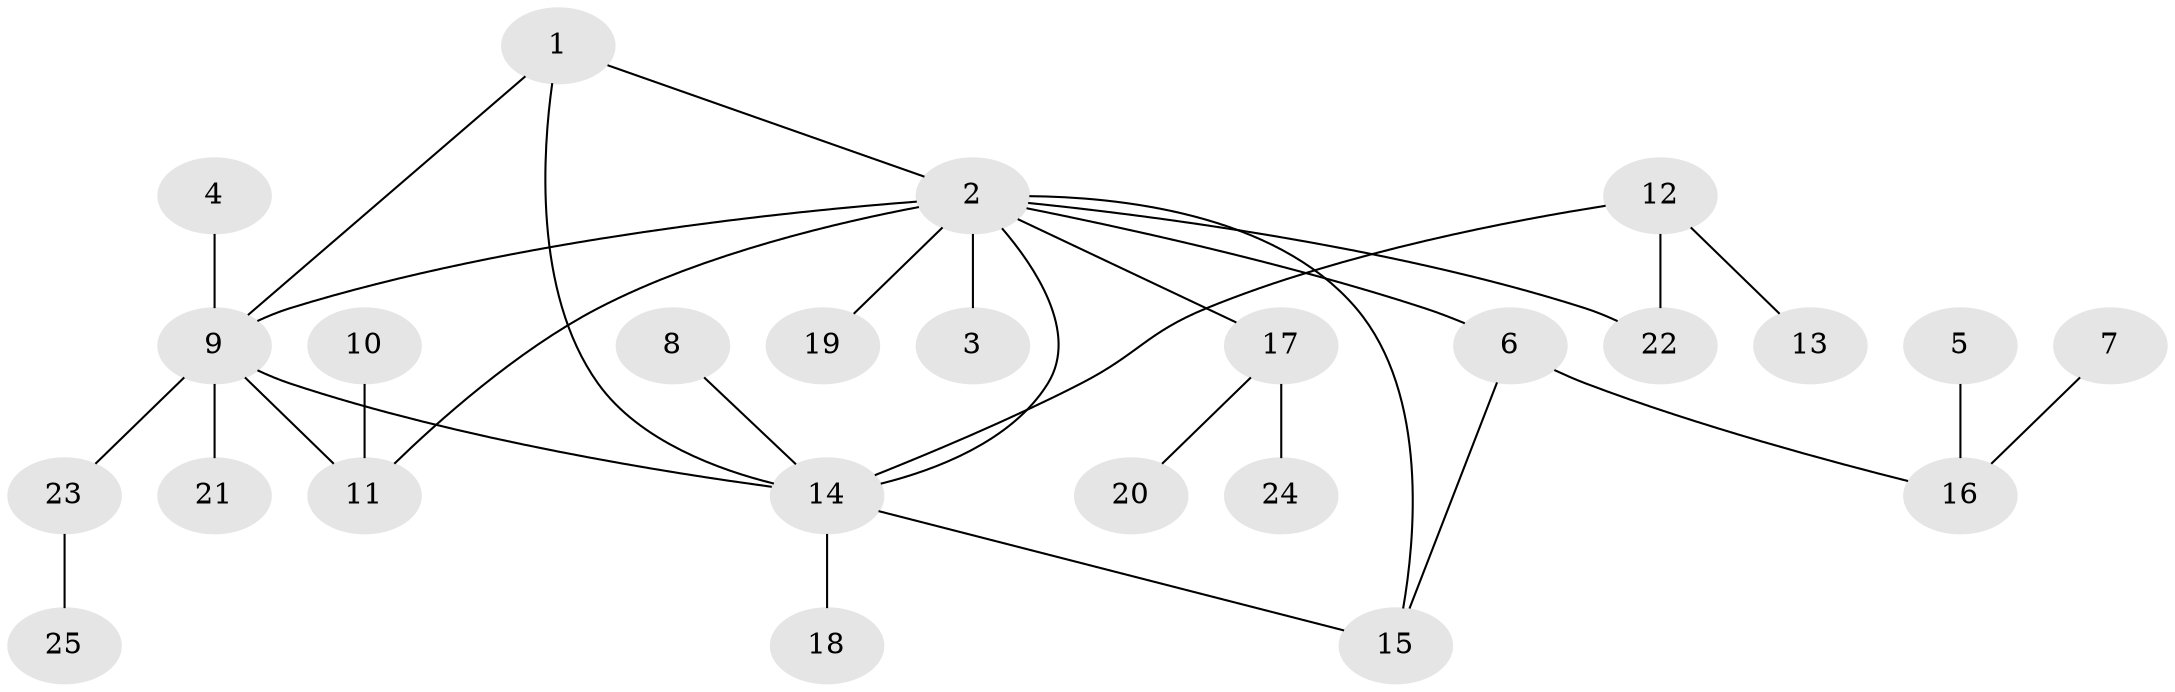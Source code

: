 // original degree distribution, {3: 0.10204081632653061, 7: 0.04081632653061224, 5: 0.08163265306122448, 8: 0.02040816326530612, 2: 0.22448979591836735, 4: 0.061224489795918366, 1: 0.46938775510204084}
// Generated by graph-tools (version 1.1) at 2025/26/03/09/25 03:26:46]
// undirected, 25 vertices, 31 edges
graph export_dot {
graph [start="1"]
  node [color=gray90,style=filled];
  1;
  2;
  3;
  4;
  5;
  6;
  7;
  8;
  9;
  10;
  11;
  12;
  13;
  14;
  15;
  16;
  17;
  18;
  19;
  20;
  21;
  22;
  23;
  24;
  25;
  1 -- 2 [weight=1.0];
  1 -- 9 [weight=1.0];
  1 -- 14 [weight=1.0];
  2 -- 3 [weight=1.0];
  2 -- 6 [weight=1.0];
  2 -- 9 [weight=2.0];
  2 -- 11 [weight=1.0];
  2 -- 14 [weight=1.0];
  2 -- 15 [weight=1.0];
  2 -- 17 [weight=1.0];
  2 -- 19 [weight=1.0];
  2 -- 22 [weight=1.0];
  4 -- 9 [weight=1.0];
  5 -- 16 [weight=1.0];
  6 -- 15 [weight=1.0];
  6 -- 16 [weight=1.0];
  7 -- 16 [weight=1.0];
  8 -- 14 [weight=1.0];
  9 -- 11 [weight=1.0];
  9 -- 14 [weight=1.0];
  9 -- 21 [weight=1.0];
  9 -- 23 [weight=1.0];
  10 -- 11 [weight=1.0];
  12 -- 13 [weight=1.0];
  12 -- 14 [weight=1.0];
  12 -- 22 [weight=1.0];
  14 -- 15 [weight=1.0];
  14 -- 18 [weight=1.0];
  17 -- 20 [weight=1.0];
  17 -- 24 [weight=1.0];
  23 -- 25 [weight=1.0];
}
